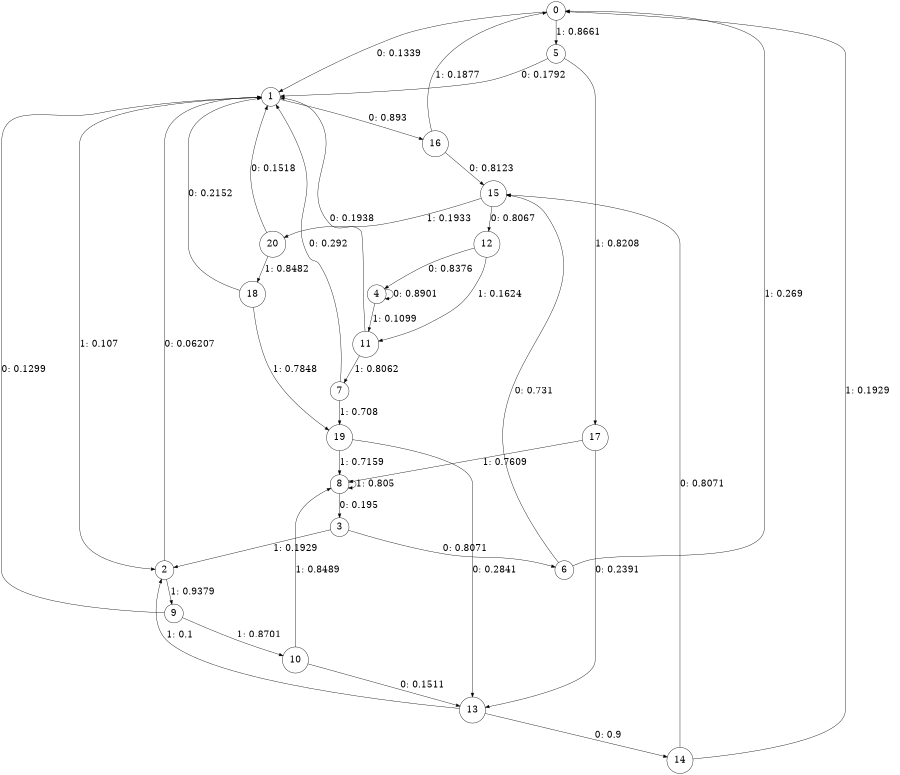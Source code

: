 digraph "ch1face_outputL6" {
size = "6,8.5";
ratio = "fill";
node [shape = circle];
node [fontsize = 24];
edge [fontsize = 24];
0 -> 1 [label = "0: 0.1339   "];
0 -> 5 [label = "1: 0.8661   "];
1 -> 16 [label = "0: 0.893    "];
1 -> 2 [label = "1: 0.107    "];
2 -> 1 [label = "0: 0.06207  "];
2 -> 9 [label = "1: 0.9379   "];
3 -> 6 [label = "0: 0.8071   "];
3 -> 2 [label = "1: 0.1929   "];
4 -> 4 [label = "0: 0.8901   "];
4 -> 11 [label = "1: 0.1099   "];
5 -> 1 [label = "0: 0.1792   "];
5 -> 17 [label = "1: 0.8208   "];
6 -> 15 [label = "0: 0.731    "];
6 -> 0 [label = "1: 0.269    "];
7 -> 1 [label = "0: 0.292    "];
7 -> 19 [label = "1: 0.708    "];
8 -> 3 [label = "0: 0.195    "];
8 -> 8 [label = "1: 0.805    "];
9 -> 1 [label = "0: 0.1299   "];
9 -> 10 [label = "1: 0.8701   "];
10 -> 13 [label = "0: 0.1511   "];
10 -> 8 [label = "1: 0.8489   "];
11 -> 1 [label = "0: 0.1938   "];
11 -> 7 [label = "1: 0.8062   "];
12 -> 4 [label = "0: 0.8376   "];
12 -> 11 [label = "1: 0.1624   "];
13 -> 14 [label = "0: 0.9      "];
13 -> 2 [label = "1: 0.1      "];
14 -> 15 [label = "0: 0.8071   "];
14 -> 0 [label = "1: 0.1929   "];
15 -> 12 [label = "0: 0.8067   "];
15 -> 20 [label = "1: 0.1933   "];
16 -> 15 [label = "0: 0.8123   "];
16 -> 0 [label = "1: 0.1877   "];
17 -> 13 [label = "0: 0.2391   "];
17 -> 8 [label = "1: 0.7609   "];
18 -> 1 [label = "0: 0.2152   "];
18 -> 19 [label = "1: 0.7848   "];
19 -> 13 [label = "0: 0.2841   "];
19 -> 8 [label = "1: 0.7159   "];
20 -> 1 [label = "0: 0.1518   "];
20 -> 18 [label = "1: 0.8482   "];
}